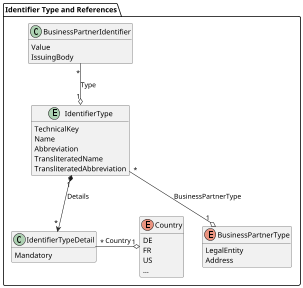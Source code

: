 @startuml identifier-type

skinparam dpi 50

package "Identifier Type and References" {

  class BusinessPartnerIdentifier {
    Value
    IssuingBody
  }

  entity IdentifierType {
    TechnicalKey
    Name
    Abbreviation
    TransliteratedName
    TransliteratedAbbreviation
  }

  enum BusinessPartnerType {
    LegalEntity
    Address
  }

  class IdentifierTypeDetail {
    Mandatory
  }

  enum Country {
    DE
    FR
    US
    ...
  }

  IdentifierType "*" -d-o "1" BusinessPartnerType : BusinessPartnerType

  BusinessPartnerIdentifier "*" -d-o "1" IdentifierType : Type

  IdentifierType "1" *-d-> "*" IdentifierTypeDetail : Details
  IdentifierTypeDetail "*" -r-o "1" Country : Country
}

hide methods
@enduml